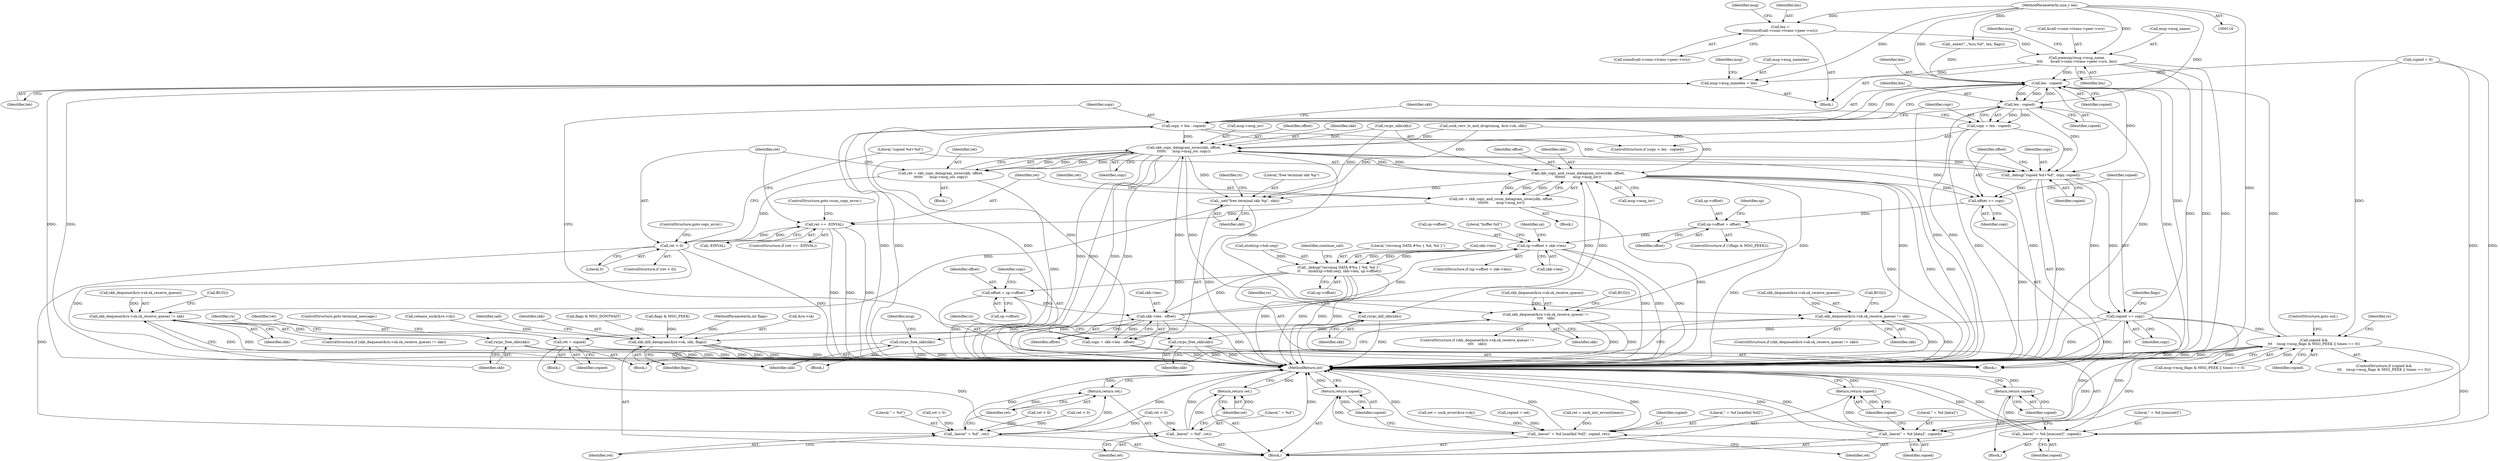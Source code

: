 digraph "0_linux_f3d3342602f8bcbf37d7c46641cb9bca7618eb1c_29@API" {
"1000419" [label="(Call,memcpy(msg->msg_name,\n\t\t\t\t       &call->conn->trans->peer->srx, len))"];
"1000407" [label="(Call,len =\n\t\t\t\t\tsizeof(call->conn->trans->peer->srx))"];
"1000120" [label="(MethodParameterIn,size_t len)"];
"1000434" [label="(Call,msg->msg_namelen = len)"];
"1000519" [label="(Call,len - copied)"];
"1000517" [label="(Call,copy > len - copied)"];
"1000536" [label="(Call,skb_copy_datagram_iovec(skb, offset,\n\t\t\t\t\t\t      msg->msg_iov, copy))"];
"1000534" [label="(Call,ret = skb_copy_datagram_iovec(skb, offset,\n\t\t\t\t\t\t      msg->msg_iov, copy))"];
"1000560" [label="(Call,ret < 0)"];
"1000954" [label="(Call,_leave(\" = %d\", ret))"];
"1000957" [label="(Return,return ret;)"];
"1000547" [label="(Call,skb_copy_and_csum_datagram_iovec(skb, offset,\n\t\t\t\t\t\t\t       msg->msg_iov))"];
"1000545" [label="(Call,ret = skb_copy_and_csum_datagram_iovec(skb, offset,\n\t\t\t\t\t\t\t       msg->msg_iov))"];
"1000554" [label="(Call,ret == -EINVAL)"];
"1000568" [label="(Call,offset += copy)"];
"1000579" [label="(Call,sp->offset = offset)"];
"1000585" [label="(Call,sp->offset < skb->len)"];
"1000453" [label="(Call,_debug(\"recvmsg DATA #%u { %d, %d }\",\n\t\t       ntohl(sp->hdr.seq), skb->len, sp->offset))"];
"1000504" [label="(Call,offset = sp->offset)"];
"1000511" [label="(Call,skb->len - offset)"];
"1000509" [label="(Call,copy = skb->len - offset)"];
"1000627" [label="(Call,skb_dequeue(&rx->sk.sk_receive_queue) !=\n\t\t\t\t    skb)"];
"1000637" [label="(Call,rxrpc_free_skb(skb))"];
"1000689" [label="(Call,skb_dequeue(&rx->sk.sk_receive_queue) != skb)"];
"1000699" [label="(Call,rxrpc_free_skb(skb))"];
"1000905" [label="(Call,_net(\"free terminal skb %p\", skb))"];
"1000909" [label="(Call,skb_dequeue(&rx->sk.sk_receive_queue) != skb)"];
"1000919" [label="(Call,rxrpc_free_skb(skb))"];
"1000971" [label="(Call,rxrpc_kill_skb(skb))"];
"1000973" [label="(Call,skb_kill_datagram(&rx->sk, skb, flags))"];
"1000564" [label="(Call,_debug(\"copied %d+%d\", copy, copied))"];
"1000571" [label="(Call,copied += copy)"];
"1000243" [label="(Call,copied &&\n\t\t\t    (msg->msg_flags & MSG_PEEK || timeo == 0))"];
"1000390" [label="(Call,_leave(\" = %d [noncont]\", copied))"];
"1000393" [label="(Return,return copied;)"];
"1000717" [label="(Call,_leave(\" = %d [data]\", copied))"];
"1000720" [label="(Return,return copied;)"];
"1001008" [label="(Call,_leave(\" = %d [waitfail %d]\", copied, ret))"];
"1001012" [label="(Return,return copied;)"];
"1000614" [label="(Call,ret = copied)"];
"1000935" [label="(Call,_leave(\" = %d\", ret))"];
"1000938" [label="(Return,return ret;)"];
"1000524" [label="(Call,len - copied)"];
"1000522" [label="(Call,copy = len - copied)"];
"1001008" [label="(Call,_leave(\" = %d [waitfail %d]\", copied, ret))"];
"1000243" [label="(Call,copied &&\n\t\t\t    (msg->msg_flags & MSG_PEEK || timeo == 0))"];
"1000254" [label="(ControlStructure,goto out;)"];
"1000269" [label="(Call,ret = sock_error(&rx->sk))"];
"1000585" [label="(Call,sp->offset < skb->len)"];
"1000568" [label="(Call,offset += copy)"];
"1000435" [label="(Call,msg->msg_namelen)"];
"1000971" [label="(Call,rxrpc_kill_skb(skb))"];
"1000920" [label="(Identifier,skb)"];
"1000152" [label="(Call,_enter(\",,,%zu,%d\", len, flags))"];
"1000554" [label="(Call,ret == -EINVAL)"];
"1000636" [label="(Call,BUG())"];
"1000573" [label="(Identifier,copy)"];
"1001005" [label="(Call,copied = ret)"];
"1000547" [label="(Call,skb_copy_and_csum_datagram_iovec(skb, offset,\n\t\t\t\t\t\t\t       msg->msg_iov))"];
"1001013" [label="(Identifier,copied)"];
"1000544" [label="(Block,)"];
"1000524" [label="(Call,len - copied)"];
"1000433" [label="(Identifier,len)"];
"1000545" [label="(Call,ret = skb_copy_and_csum_datagram_iovec(skb, offset,\n\t\t\t\t\t\t\t       msg->msg_iov))"];
"1000521" [label="(Identifier,copied)"];
"1000690" [label="(Call,skb_dequeue(&rx->sk.sk_receive_queue))"];
"1000904" [label="(Block,)"];
"1000614" [label="(Call,ret = copied)"];
"1000522" [label="(Call,copy = len - copied)"];
"1000580" [label="(Call,sp->offset)"];
"1000518" [label="(Identifier,copy)"];
"1000905" [label="(Call,_net(\"free terminal skb %p\", skb))"];
"1000641" [label="(Identifier,msg)"];
"1000567" [label="(Identifier,copied)"];
"1000516" [label="(ControlStructure,if (copy > len - copied))"];
"1000958" [label="(Identifier,ret)"];
"1000455" [label="(Call,ntohl(sp->hdr.seq))"];
"1000973" [label="(Call,skb_kill_datagram(&rx->sk, skb, flags))"];
"1000628" [label="(Call,skb_dequeue(&rx->sk.sk_receive_queue))"];
"1000120" [label="(MethodParameterIn,size_t len)"];
"1000583" [label="(Identifier,offset)"];
"1000613" [label="(Block,)"];
"1000718" [label="(Literal,\" = %d [data]\")"];
"1000936" [label="(Literal,\" = %d\")"];
"1000561" [label="(Identifier,ret)"];
"1000530" [label="(Identifier,skb)"];
"1000550" [label="(Call,msg->msg_iov)"];
"1000616" [label="(Identifier,copied)"];
"1000146" [label="(Call,copied = 0)"];
"1000882" [label="(Call,ret < 0)"];
"1000394" [label="(Identifier,copied)"];
"1000242" [label="(ControlStructure,if (copied &&\n\t\t\t    (msg->msg_flags & MSG_PEEK || timeo == 0)))"];
"1000589" [label="(Call,skb->len)"];
"1000972" [label="(Identifier,skb)"];
"1000957" [label="(Return,return ret;)"];
"1000505" [label="(Identifier,offset)"];
"1000688" [label="(ControlStructure,if (skb_dequeue(&rx->sk.sk_receive_queue) != skb))"];
"1000536" [label="(Call,skb_copy_datagram_iovec(skb, offset,\n\t\t\t\t\t\t      msg->msg_iov, copy))"];
"1000245" [label="(Call,msg->msg_flags & MSG_PEEK || timeo == 0)"];
"1000393" [label="(Return,return copied;)"];
"1001011" [label="(Identifier,ret)"];
"1000626" [label="(ControlStructure,if (skb_dequeue(&rx->sk.sk_receive_queue) !=\n\t\t\t\t    skb))"];
"1000635" [label="(Identifier,skb)"];
"1000560" [label="(Call,ret < 0)"];
"1000962" [label="(Call,release_sock(&rx->sk))"];
"1000407" [label="(Call,len =\n\t\t\t\t\tsizeof(call->conn->trans->peer->srx))"];
"1000419" [label="(Call,memcpy(msg->msg_name,\n\t\t\t\t       &call->conn->trans->peer->srx, len))"];
"1000434" [label="(Call,msg->msg_namelen = len)"];
"1000519" [label="(Call,len - copied)"];
"1000313" [label="(Call,rxrpc_skb(skb))"];
"1000509" [label="(Call,copy = skb->len - offset)"];
"1000638" [label="(Identifier,skb)"];
"1000917" [label="(Identifier,skb)"];
"1000918" [label="(Call,BUG())"];
"1000244" [label="(Identifier,copied)"];
"1000555" [label="(Identifier,ret)"];
"1000986" [label="(Call,ret = sock_intr_errno(timeo))"];
"1000440" [label="(Identifier,msg)"];
"1000469" [label="(Identifier,continue_call)"];
"1000981" [label="(Identifier,call)"];
"1000617" [label="(ControlStructure,goto terminal_message;)"];
"1000202" [label="(Identifier,rx)"];
"1000538" [label="(Identifier,offset)"];
"1000533" [label="(Block,)"];
"1000438" [label="(Identifier,len)"];
"1000600" [label="(Identifier,sp)"];
"1000526" [label="(Identifier,copied)"];
"1000535" [label="(Identifier,ret)"];
"1001014" [label="(MethodReturn,int)"];
"1000504" [label="(Call,offset = sp->offset)"];
"1000910" [label="(Call,skb_dequeue(&rx->sk.sk_receive_queue))"];
"1000392" [label="(Identifier,copied)"];
"1000978" [label="(Identifier,skb)"];
"1000914" [label="(Identifier,rx)"];
"1000689" [label="(Call,skb_dequeue(&rx->sk.sk_receive_queue) != skb)"];
"1000558" [label="(ControlStructure,goto csum_copy_error;)"];
"1000698" [label="(Call,BUG())"];
"1000122" [label="(Block,)"];
"1000954" [label="(Call,_leave(\" = %d\", ret))"];
"1000183" [label="(Call,flags & MSG_DONTWAIT)"];
"1000919" [label="(Call,rxrpc_free_skb(skb))"];
"1000587" [label="(Identifier,sp)"];
"1000563" [label="(ControlStructure,goto copy_error;)"];
"1000662" [label="(Call,flags & MSG_PEEK)"];
"1000615" [label="(Identifier,ret)"];
"1001012" [label="(Return,return copied;)"];
"1000955" [label="(Literal,\" = %d\")"];
"1000542" [label="(Identifier,copy)"];
"1000565" [label="(Literal,\"copied %d+%d\")"];
"1000546" [label="(Identifier,ret)"];
"1000569" [label="(Identifier,offset)"];
"1000520" [label="(Identifier,len)"];
"1000907" [label="(Identifier,skb)"];
"1000906" [label="(Literal,\"free terminal skb %p\")"];
"1000512" [label="(Call,skb->len)"];
"1000566" [label="(Identifier,copy)"];
"1000721" [label="(Identifier,copied)"];
"1001010" [label="(Identifier,copied)"];
"1000909" [label="(Call,skb_dequeue(&rx->sk.sk_receive_queue) != skb)"];
"1000719" [label="(Identifier,copied)"];
"1000453" [label="(Call,_debug(\"recvmsg DATA #%u { %d, %d }\",\n\t\t       ntohl(sp->hdr.seq), skb->len, sp->offset))"];
"1000454" [label="(Literal,\"recvmsg DATA #%u { %d, %d }\")"];
"1000523" [label="(Identifier,copy)"];
"1000537" [label="(Identifier,skb)"];
"1000717" [label="(Call,_leave(\" = %d [data]\", copied))"];
"1000391" [label="(Literal,\" = %d [noncont]\")"];
"1000511" [label="(Call,skb->len - offset)"];
"1000121" [label="(MethodParameterIn,int flags)"];
"1000549" [label="(Identifier,offset)"];
"1000548" [label="(Identifier,skb)"];
"1000539" [label="(Call,msg->msg_iov)"];
"1000623" [label="(Block,)"];
"1000423" [label="(Call,&call->conn->trans->peer->srx)"];
"1000556" [label="(Call,-EINVAL)"];
"1000420" [label="(Call,msg->msg_name)"];
"1000382" [label="(Block,)"];
"1000627" [label="(Call,skb_dequeue(&rx->sk.sk_receive_queue) !=\n\t\t\t\t    skb)"];
"1000697" [label="(Identifier,skb)"];
"1000390" [label="(Call,_leave(\" = %d [noncont]\", copied))"];
"1000572" [label="(Identifier,copied)"];
"1000258" [label="(Identifier,rx)"];
"1000637" [label="(Call,rxrpc_free_skb(skb))"];
"1000197" [label="(Block,)"];
"1000976" [label="(Identifier,rx)"];
"1000979" [label="(Identifier,flags)"];
"1000937" [label="(Identifier,ret)"];
"1000586" [label="(Call,sp->offset)"];
"1000436" [label="(Identifier,msg)"];
"1000525" [label="(Identifier,len)"];
"1000559" [label="(ControlStructure,if (ret < 0))"];
"1000562" [label="(Literal,0)"];
"1000570" [label="(Identifier,copy)"];
"1000938" [label="(Return,return ret;)"];
"1000571" [label="(Call,copied += copy)"];
"1000553" [label="(ControlStructure,if (ret == -EINVAL))"];
"1000464" [label="(Call,sp->offset)"];
"1000517" [label="(Call,copy > len - copied)"];
"1000408" [label="(Identifier,len)"];
"1000564" [label="(Call,_debug(\"copied %d+%d\", copy, copied))"];
"1000579" [label="(Call,sp->offset = offset)"];
"1000461" [label="(Call,skb->len)"];
"1001009" [label="(Literal,\" = %d [waitfail %d]\")"];
"1000780" [label="(Call,ret < 0)"];
"1000939" [label="(Identifier,ret)"];
"1000956" [label="(Identifier,ret)"];
"1000594" [label="(Literal,\"buffer full\")"];
"1000908" [label="(ControlStructure,if (skb_dequeue(&rx->sk.sk_receive_queue) != skb))"];
"1000584" [label="(ControlStructure,if (sp->offset < skb->len))"];
"1000506" [label="(Call,sp->offset)"];
"1000510" [label="(Identifier,copy)"];
"1000744" [label="(Call,ret < 0)"];
"1000483" [label="(Call,ret < 0)"];
"1000574" [label="(ControlStructure,if (!(flags & MSG_PEEK)))"];
"1000700" [label="(Identifier,skb)"];
"1000439" [label="(Call,sock_recv_ts_and_drops(msg, &rx->sk, skb))"];
"1000935" [label="(Call,_leave(\" = %d\", ret))"];
"1000515" [label="(Identifier,offset)"];
"1000699" [label="(Call,rxrpc_free_skb(skb))"];
"1000409" [label="(Call,sizeof(call->conn->trans->peer->srx))"];
"1000421" [label="(Identifier,msg)"];
"1000405" [label="(Block,)"];
"1000922" [label="(Identifier,rx)"];
"1000534" [label="(Call,ret = skb_copy_datagram_iovec(skb, offset,\n\t\t\t\t\t\t      msg->msg_iov, copy))"];
"1000577" [label="(Identifier,flags)"];
"1000720" [label="(Return,return copied;)"];
"1000974" [label="(Call,&rx->sk)"];
"1000419" -> "1000405"  [label="AST: "];
"1000419" -> "1000433"  [label="CFG: "];
"1000420" -> "1000419"  [label="AST: "];
"1000423" -> "1000419"  [label="AST: "];
"1000433" -> "1000419"  [label="AST: "];
"1000436" -> "1000419"  [label="CFG: "];
"1000419" -> "1001014"  [label="DDG: "];
"1000419" -> "1001014"  [label="DDG: "];
"1000419" -> "1001014"  [label="DDG: "];
"1000407" -> "1000419"  [label="DDG: "];
"1000120" -> "1000419"  [label="DDG: "];
"1000419" -> "1000434"  [label="DDG: "];
"1000419" -> "1000519"  [label="DDG: "];
"1000407" -> "1000405"  [label="AST: "];
"1000407" -> "1000409"  [label="CFG: "];
"1000408" -> "1000407"  [label="AST: "];
"1000409" -> "1000407"  [label="AST: "];
"1000421" -> "1000407"  [label="CFG: "];
"1000120" -> "1000407"  [label="DDG: "];
"1000120" -> "1000116"  [label="AST: "];
"1000120" -> "1001014"  [label="DDG: "];
"1000120" -> "1000152"  [label="DDG: "];
"1000120" -> "1000434"  [label="DDG: "];
"1000120" -> "1000519"  [label="DDG: "];
"1000120" -> "1000524"  [label="DDG: "];
"1000434" -> "1000405"  [label="AST: "];
"1000434" -> "1000438"  [label="CFG: "];
"1000435" -> "1000434"  [label="AST: "];
"1000438" -> "1000434"  [label="AST: "];
"1000440" -> "1000434"  [label="CFG: "];
"1000434" -> "1001014"  [label="DDG: "];
"1000434" -> "1001014"  [label="DDG: "];
"1000519" -> "1000517"  [label="AST: "];
"1000519" -> "1000521"  [label="CFG: "];
"1000520" -> "1000519"  [label="AST: "];
"1000521" -> "1000519"  [label="AST: "];
"1000517" -> "1000519"  [label="CFG: "];
"1000519" -> "1001014"  [label="DDG: "];
"1000519" -> "1001014"  [label="DDG: "];
"1000519" -> "1000517"  [label="DDG: "];
"1000519" -> "1000517"  [label="DDG: "];
"1000524" -> "1000519"  [label="DDG: "];
"1000152" -> "1000519"  [label="DDG: "];
"1000571" -> "1000519"  [label="DDG: "];
"1000243" -> "1000519"  [label="DDG: "];
"1000146" -> "1000519"  [label="DDG: "];
"1000519" -> "1000524"  [label="DDG: "];
"1000519" -> "1000524"  [label="DDG: "];
"1000519" -> "1000564"  [label="DDG: "];
"1000517" -> "1000516"  [label="AST: "];
"1000518" -> "1000517"  [label="AST: "];
"1000523" -> "1000517"  [label="CFG: "];
"1000530" -> "1000517"  [label="CFG: "];
"1000517" -> "1001014"  [label="DDG: "];
"1000517" -> "1001014"  [label="DDG: "];
"1000517" -> "1001014"  [label="DDG: "];
"1000509" -> "1000517"  [label="DDG: "];
"1000517" -> "1000536"  [label="DDG: "];
"1000517" -> "1000564"  [label="DDG: "];
"1000536" -> "1000534"  [label="AST: "];
"1000536" -> "1000542"  [label="CFG: "];
"1000537" -> "1000536"  [label="AST: "];
"1000538" -> "1000536"  [label="AST: "];
"1000539" -> "1000536"  [label="AST: "];
"1000542" -> "1000536"  [label="AST: "];
"1000534" -> "1000536"  [label="CFG: "];
"1000536" -> "1001014"  [label="DDG: "];
"1000536" -> "1001014"  [label="DDG: "];
"1000536" -> "1001014"  [label="DDG: "];
"1000536" -> "1001014"  [label="DDG: "];
"1000536" -> "1000534"  [label="DDG: "];
"1000536" -> "1000534"  [label="DDG: "];
"1000536" -> "1000534"  [label="DDG: "];
"1000536" -> "1000534"  [label="DDG: "];
"1000439" -> "1000536"  [label="DDG: "];
"1000313" -> "1000536"  [label="DDG: "];
"1000511" -> "1000536"  [label="DDG: "];
"1000547" -> "1000536"  [label="DDG: "];
"1000522" -> "1000536"  [label="DDG: "];
"1000536" -> "1000547"  [label="DDG: "];
"1000536" -> "1000564"  [label="DDG: "];
"1000536" -> "1000568"  [label="DDG: "];
"1000536" -> "1000627"  [label="DDG: "];
"1000536" -> "1000689"  [label="DDG: "];
"1000536" -> "1000905"  [label="DDG: "];
"1000534" -> "1000533"  [label="AST: "];
"1000535" -> "1000534"  [label="AST: "];
"1000561" -> "1000534"  [label="CFG: "];
"1000534" -> "1001014"  [label="DDG: "];
"1000534" -> "1000560"  [label="DDG: "];
"1000560" -> "1000559"  [label="AST: "];
"1000560" -> "1000562"  [label="CFG: "];
"1000561" -> "1000560"  [label="AST: "];
"1000562" -> "1000560"  [label="AST: "];
"1000563" -> "1000560"  [label="CFG: "];
"1000565" -> "1000560"  [label="CFG: "];
"1000560" -> "1001014"  [label="DDG: "];
"1000560" -> "1001014"  [label="DDG: "];
"1000554" -> "1000560"  [label="DDG: "];
"1000560" -> "1000954"  [label="DDG: "];
"1000954" -> "1000122"  [label="AST: "];
"1000954" -> "1000956"  [label="CFG: "];
"1000955" -> "1000954"  [label="AST: "];
"1000956" -> "1000954"  [label="AST: "];
"1000958" -> "1000954"  [label="CFG: "];
"1000954" -> "1001014"  [label="DDG: "];
"1000954" -> "1001014"  [label="DDG: "];
"1000882" -> "1000954"  [label="DDG: "];
"1000780" -> "1000954"  [label="DDG: "];
"1000744" -> "1000954"  [label="DDG: "];
"1000483" -> "1000954"  [label="DDG: "];
"1000954" -> "1000957"  [label="DDG: "];
"1000957" -> "1000122"  [label="AST: "];
"1000957" -> "1000958"  [label="CFG: "];
"1000958" -> "1000957"  [label="AST: "];
"1001014" -> "1000957"  [label="CFG: "];
"1000957" -> "1001014"  [label="DDG: "];
"1000958" -> "1000957"  [label="DDG: "];
"1000547" -> "1000545"  [label="AST: "];
"1000547" -> "1000550"  [label="CFG: "];
"1000548" -> "1000547"  [label="AST: "];
"1000549" -> "1000547"  [label="AST: "];
"1000550" -> "1000547"  [label="AST: "];
"1000545" -> "1000547"  [label="CFG: "];
"1000547" -> "1001014"  [label="DDG: "];
"1000547" -> "1001014"  [label="DDG: "];
"1000547" -> "1001014"  [label="DDG: "];
"1000547" -> "1000545"  [label="DDG: "];
"1000547" -> "1000545"  [label="DDG: "];
"1000547" -> "1000545"  [label="DDG: "];
"1000439" -> "1000547"  [label="DDG: "];
"1000313" -> "1000547"  [label="DDG: "];
"1000511" -> "1000547"  [label="DDG: "];
"1000547" -> "1000568"  [label="DDG: "];
"1000547" -> "1000627"  [label="DDG: "];
"1000547" -> "1000689"  [label="DDG: "];
"1000547" -> "1000905"  [label="DDG: "];
"1000547" -> "1000971"  [label="DDG: "];
"1000545" -> "1000544"  [label="AST: "];
"1000546" -> "1000545"  [label="AST: "];
"1000555" -> "1000545"  [label="CFG: "];
"1000545" -> "1001014"  [label="DDG: "];
"1000545" -> "1000554"  [label="DDG: "];
"1000554" -> "1000553"  [label="AST: "];
"1000554" -> "1000556"  [label="CFG: "];
"1000555" -> "1000554"  [label="AST: "];
"1000556" -> "1000554"  [label="AST: "];
"1000558" -> "1000554"  [label="CFG: "];
"1000561" -> "1000554"  [label="CFG: "];
"1000554" -> "1001014"  [label="DDG: "];
"1000554" -> "1001014"  [label="DDG: "];
"1000554" -> "1001014"  [label="DDG: "];
"1000556" -> "1000554"  [label="DDG: "];
"1000568" -> "1000197"  [label="AST: "];
"1000568" -> "1000570"  [label="CFG: "];
"1000569" -> "1000568"  [label="AST: "];
"1000570" -> "1000568"  [label="AST: "];
"1000572" -> "1000568"  [label="CFG: "];
"1000568" -> "1001014"  [label="DDG: "];
"1000564" -> "1000568"  [label="DDG: "];
"1000568" -> "1000579"  [label="DDG: "];
"1000579" -> "1000574"  [label="AST: "];
"1000579" -> "1000583"  [label="CFG: "];
"1000580" -> "1000579"  [label="AST: "];
"1000583" -> "1000579"  [label="AST: "];
"1000587" -> "1000579"  [label="CFG: "];
"1000579" -> "1001014"  [label="DDG: "];
"1000579" -> "1000585"  [label="DDG: "];
"1000585" -> "1000584"  [label="AST: "];
"1000585" -> "1000589"  [label="CFG: "];
"1000586" -> "1000585"  [label="AST: "];
"1000589" -> "1000585"  [label="AST: "];
"1000594" -> "1000585"  [label="CFG: "];
"1000600" -> "1000585"  [label="CFG: "];
"1000585" -> "1001014"  [label="DDG: "];
"1000585" -> "1001014"  [label="DDG: "];
"1000585" -> "1001014"  [label="DDG: "];
"1000585" -> "1000453"  [label="DDG: "];
"1000585" -> "1000453"  [label="DDG: "];
"1000453" -> "1000585"  [label="DDG: "];
"1000511" -> "1000585"  [label="DDG: "];
"1000453" -> "1000197"  [label="AST: "];
"1000453" -> "1000464"  [label="CFG: "];
"1000454" -> "1000453"  [label="AST: "];
"1000455" -> "1000453"  [label="AST: "];
"1000461" -> "1000453"  [label="AST: "];
"1000464" -> "1000453"  [label="AST: "];
"1000469" -> "1000453"  [label="CFG: "];
"1000453" -> "1001014"  [label="DDG: "];
"1000453" -> "1001014"  [label="DDG: "];
"1000453" -> "1001014"  [label="DDG: "];
"1000453" -> "1001014"  [label="DDG: "];
"1000455" -> "1000453"  [label="DDG: "];
"1000453" -> "1000504"  [label="DDG: "];
"1000453" -> "1000511"  [label="DDG: "];
"1000504" -> "1000197"  [label="AST: "];
"1000504" -> "1000506"  [label="CFG: "];
"1000505" -> "1000504"  [label="AST: "];
"1000506" -> "1000504"  [label="AST: "];
"1000510" -> "1000504"  [label="CFG: "];
"1000504" -> "1001014"  [label="DDG: "];
"1000504" -> "1000511"  [label="DDG: "];
"1000511" -> "1000509"  [label="AST: "];
"1000511" -> "1000515"  [label="CFG: "];
"1000512" -> "1000511"  [label="AST: "];
"1000515" -> "1000511"  [label="AST: "];
"1000509" -> "1000511"  [label="CFG: "];
"1000511" -> "1001014"  [label="DDG: "];
"1000511" -> "1000509"  [label="DDG: "];
"1000511" -> "1000509"  [label="DDG: "];
"1000509" -> "1000197"  [label="AST: "];
"1000510" -> "1000509"  [label="AST: "];
"1000518" -> "1000509"  [label="CFG: "];
"1000509" -> "1001014"  [label="DDG: "];
"1000627" -> "1000626"  [label="AST: "];
"1000627" -> "1000635"  [label="CFG: "];
"1000628" -> "1000627"  [label="AST: "];
"1000635" -> "1000627"  [label="AST: "];
"1000636" -> "1000627"  [label="CFG: "];
"1000638" -> "1000627"  [label="CFG: "];
"1000627" -> "1001014"  [label="DDG: "];
"1000627" -> "1001014"  [label="DDG: "];
"1000628" -> "1000627"  [label="DDG: "];
"1000627" -> "1000637"  [label="DDG: "];
"1000637" -> "1000623"  [label="AST: "];
"1000637" -> "1000638"  [label="CFG: "];
"1000638" -> "1000637"  [label="AST: "];
"1000641" -> "1000637"  [label="CFG: "];
"1000637" -> "1001014"  [label="DDG: "];
"1000637" -> "1001014"  [label="DDG: "];
"1000689" -> "1000688"  [label="AST: "];
"1000689" -> "1000697"  [label="CFG: "];
"1000690" -> "1000689"  [label="AST: "];
"1000697" -> "1000689"  [label="AST: "];
"1000698" -> "1000689"  [label="CFG: "];
"1000700" -> "1000689"  [label="CFG: "];
"1000689" -> "1001014"  [label="DDG: "];
"1000689" -> "1001014"  [label="DDG: "];
"1000690" -> "1000689"  [label="DDG: "];
"1000689" -> "1000699"  [label="DDG: "];
"1000699" -> "1000197"  [label="AST: "];
"1000699" -> "1000700"  [label="CFG: "];
"1000700" -> "1000699"  [label="AST: "];
"1000202" -> "1000699"  [label="CFG: "];
"1000699" -> "1001014"  [label="DDG: "];
"1000699" -> "1001014"  [label="DDG: "];
"1000905" -> "1000904"  [label="AST: "];
"1000905" -> "1000907"  [label="CFG: "];
"1000906" -> "1000905"  [label="AST: "];
"1000907" -> "1000905"  [label="AST: "];
"1000914" -> "1000905"  [label="CFG: "];
"1000905" -> "1001014"  [label="DDG: "];
"1000439" -> "1000905"  [label="DDG: "];
"1000313" -> "1000905"  [label="DDG: "];
"1000905" -> "1000909"  [label="DDG: "];
"1000909" -> "1000908"  [label="AST: "];
"1000909" -> "1000917"  [label="CFG: "];
"1000910" -> "1000909"  [label="AST: "];
"1000917" -> "1000909"  [label="AST: "];
"1000918" -> "1000909"  [label="CFG: "];
"1000920" -> "1000909"  [label="CFG: "];
"1000909" -> "1001014"  [label="DDG: "];
"1000909" -> "1001014"  [label="DDG: "];
"1000910" -> "1000909"  [label="DDG: "];
"1000909" -> "1000919"  [label="DDG: "];
"1000919" -> "1000904"  [label="AST: "];
"1000919" -> "1000920"  [label="CFG: "];
"1000920" -> "1000919"  [label="AST: "];
"1000922" -> "1000919"  [label="CFG: "];
"1000919" -> "1001014"  [label="DDG: "];
"1000919" -> "1001014"  [label="DDG: "];
"1000971" -> "1000122"  [label="AST: "];
"1000971" -> "1000972"  [label="CFG: "];
"1000972" -> "1000971"  [label="AST: "];
"1000976" -> "1000971"  [label="CFG: "];
"1000971" -> "1001014"  [label="DDG: "];
"1000971" -> "1000973"  [label="DDG: "];
"1000973" -> "1000122"  [label="AST: "];
"1000973" -> "1000979"  [label="CFG: "];
"1000974" -> "1000973"  [label="AST: "];
"1000978" -> "1000973"  [label="AST: "];
"1000979" -> "1000973"  [label="AST: "];
"1000981" -> "1000973"  [label="CFG: "];
"1000973" -> "1001014"  [label="DDG: "];
"1000973" -> "1001014"  [label="DDG: "];
"1000973" -> "1001014"  [label="DDG: "];
"1000973" -> "1001014"  [label="DDG: "];
"1000962" -> "1000973"  [label="DDG: "];
"1000662" -> "1000973"  [label="DDG: "];
"1000183" -> "1000973"  [label="DDG: "];
"1000121" -> "1000973"  [label="DDG: "];
"1000564" -> "1000197"  [label="AST: "];
"1000564" -> "1000567"  [label="CFG: "];
"1000565" -> "1000564"  [label="AST: "];
"1000566" -> "1000564"  [label="AST: "];
"1000567" -> "1000564"  [label="AST: "];
"1000569" -> "1000564"  [label="CFG: "];
"1000564" -> "1001014"  [label="DDG: "];
"1000522" -> "1000564"  [label="DDG: "];
"1000524" -> "1000564"  [label="DDG: "];
"1000564" -> "1000571"  [label="DDG: "];
"1000564" -> "1000571"  [label="DDG: "];
"1000571" -> "1000197"  [label="AST: "];
"1000571" -> "1000573"  [label="CFG: "];
"1000572" -> "1000571"  [label="AST: "];
"1000573" -> "1000571"  [label="AST: "];
"1000577" -> "1000571"  [label="CFG: "];
"1000571" -> "1001014"  [label="DDG: "];
"1000571" -> "1001014"  [label="DDG: "];
"1000571" -> "1000243"  [label="DDG: "];
"1000571" -> "1000390"  [label="DDG: "];
"1000571" -> "1000614"  [label="DDG: "];
"1000571" -> "1000717"  [label="DDG: "];
"1000243" -> "1000242"  [label="AST: "];
"1000243" -> "1000244"  [label="CFG: "];
"1000243" -> "1000245"  [label="CFG: "];
"1000244" -> "1000243"  [label="AST: "];
"1000245" -> "1000243"  [label="AST: "];
"1000254" -> "1000243"  [label="CFG: "];
"1000258" -> "1000243"  [label="CFG: "];
"1000243" -> "1001014"  [label="DDG: "];
"1000243" -> "1001014"  [label="DDG: "];
"1000243" -> "1001014"  [label="DDG: "];
"1000146" -> "1000243"  [label="DDG: "];
"1000245" -> "1000243"  [label="DDG: "];
"1000245" -> "1000243"  [label="DDG: "];
"1000243" -> "1000390"  [label="DDG: "];
"1000243" -> "1000717"  [label="DDG: "];
"1000243" -> "1001008"  [label="DDG: "];
"1000390" -> "1000382"  [label="AST: "];
"1000390" -> "1000392"  [label="CFG: "];
"1000391" -> "1000390"  [label="AST: "];
"1000392" -> "1000390"  [label="AST: "];
"1000394" -> "1000390"  [label="CFG: "];
"1000390" -> "1001014"  [label="DDG: "];
"1000390" -> "1001014"  [label="DDG: "];
"1000146" -> "1000390"  [label="DDG: "];
"1000390" -> "1000393"  [label="DDG: "];
"1000393" -> "1000382"  [label="AST: "];
"1000393" -> "1000394"  [label="CFG: "];
"1000394" -> "1000393"  [label="AST: "];
"1001014" -> "1000393"  [label="CFG: "];
"1000393" -> "1001014"  [label="DDG: "];
"1000394" -> "1000393"  [label="DDG: "];
"1000717" -> "1000122"  [label="AST: "];
"1000717" -> "1000719"  [label="CFG: "];
"1000718" -> "1000717"  [label="AST: "];
"1000719" -> "1000717"  [label="AST: "];
"1000721" -> "1000717"  [label="CFG: "];
"1000717" -> "1001014"  [label="DDG: "];
"1000717" -> "1001014"  [label="DDG: "];
"1000146" -> "1000717"  [label="DDG: "];
"1000717" -> "1000720"  [label="DDG: "];
"1000720" -> "1000122"  [label="AST: "];
"1000720" -> "1000721"  [label="CFG: "];
"1000721" -> "1000720"  [label="AST: "];
"1001014" -> "1000720"  [label="CFG: "];
"1000720" -> "1001014"  [label="DDG: "];
"1000721" -> "1000720"  [label="DDG: "];
"1001008" -> "1000122"  [label="AST: "];
"1001008" -> "1001011"  [label="CFG: "];
"1001009" -> "1001008"  [label="AST: "];
"1001010" -> "1001008"  [label="AST: "];
"1001011" -> "1001008"  [label="AST: "];
"1001013" -> "1001008"  [label="CFG: "];
"1001008" -> "1001014"  [label="DDG: "];
"1001008" -> "1001014"  [label="DDG: "];
"1001008" -> "1001014"  [label="DDG: "];
"1001005" -> "1001008"  [label="DDG: "];
"1000986" -> "1001008"  [label="DDG: "];
"1000269" -> "1001008"  [label="DDG: "];
"1001008" -> "1001012"  [label="DDG: "];
"1001012" -> "1000122"  [label="AST: "];
"1001012" -> "1001013"  [label="CFG: "];
"1001013" -> "1001012"  [label="AST: "];
"1001014" -> "1001012"  [label="CFG: "];
"1001012" -> "1001014"  [label="DDG: "];
"1001013" -> "1001012"  [label="DDG: "];
"1000614" -> "1000613"  [label="AST: "];
"1000614" -> "1000616"  [label="CFG: "];
"1000615" -> "1000614"  [label="AST: "];
"1000616" -> "1000614"  [label="AST: "];
"1000617" -> "1000614"  [label="CFG: "];
"1000614" -> "1001014"  [label="DDG: "];
"1000614" -> "1000935"  [label="DDG: "];
"1000935" -> "1000122"  [label="AST: "];
"1000935" -> "1000937"  [label="CFG: "];
"1000936" -> "1000935"  [label="AST: "];
"1000937" -> "1000935"  [label="AST: "];
"1000939" -> "1000935"  [label="CFG: "];
"1000935" -> "1001014"  [label="DDG: "];
"1000935" -> "1001014"  [label="DDG: "];
"1000882" -> "1000935"  [label="DDG: "];
"1000935" -> "1000938"  [label="DDG: "];
"1000938" -> "1000122"  [label="AST: "];
"1000938" -> "1000939"  [label="CFG: "];
"1000939" -> "1000938"  [label="AST: "];
"1001014" -> "1000938"  [label="CFG: "];
"1000938" -> "1001014"  [label="DDG: "];
"1000939" -> "1000938"  [label="DDG: "];
"1000524" -> "1000522"  [label="AST: "];
"1000524" -> "1000526"  [label="CFG: "];
"1000525" -> "1000524"  [label="AST: "];
"1000526" -> "1000524"  [label="AST: "];
"1000522" -> "1000524"  [label="CFG: "];
"1000524" -> "1001014"  [label="DDG: "];
"1000524" -> "1001014"  [label="DDG: "];
"1000524" -> "1000522"  [label="DDG: "];
"1000524" -> "1000522"  [label="DDG: "];
"1000522" -> "1000516"  [label="AST: "];
"1000523" -> "1000522"  [label="AST: "];
"1000530" -> "1000522"  [label="CFG: "];
"1000522" -> "1001014"  [label="DDG: "];
"1000522" -> "1001014"  [label="DDG: "];
}
